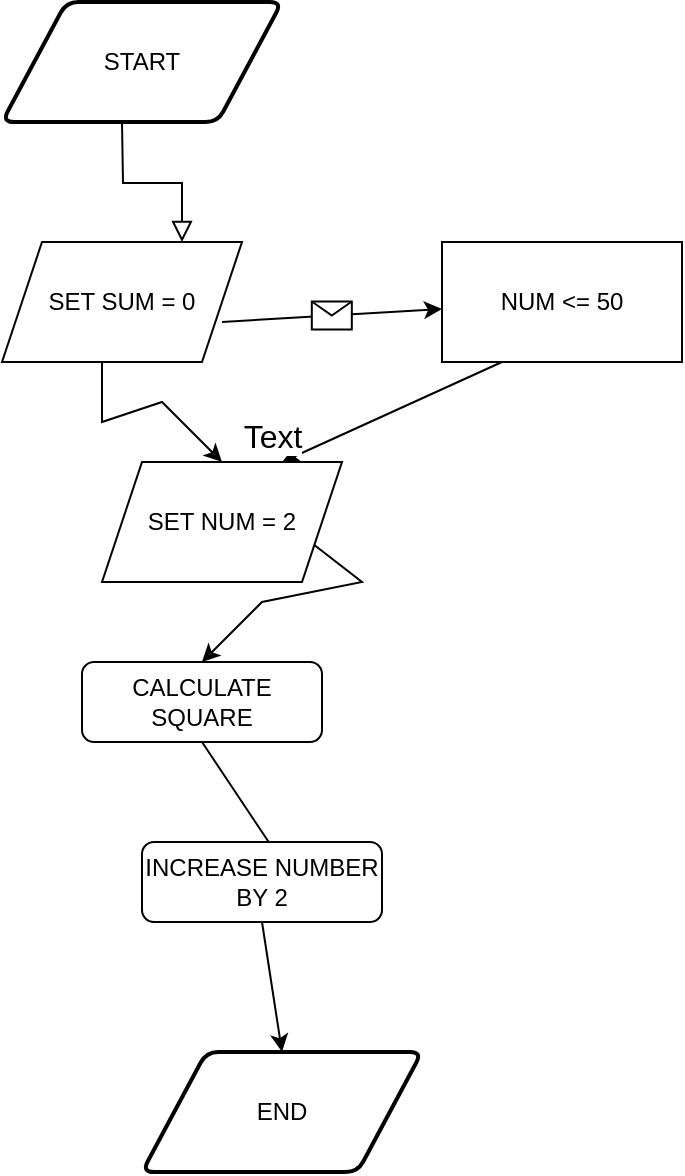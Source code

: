 <mxfile version="21.3.4" type="github">
  <diagram id="C5RBs43oDa-KdzZeNtuy" name="Page-1">
    <mxGraphModel dx="426" dy="640" grid="1" gridSize="10" guides="1" tooltips="1" connect="1" arrows="1" fold="1" page="1" pageScale="1" pageWidth="827" pageHeight="1169" math="0" shadow="0">
      <root>
        <mxCell id="WIyWlLk6GJQsqaUBKTNV-0" />
        <mxCell id="WIyWlLk6GJQsqaUBKTNV-1" parent="WIyWlLk6GJQsqaUBKTNV-0" />
        <mxCell id="w-tlZG1isUNJlFhf0MVl-20" value="" style="endArrow=classic;html=1;rounded=0;entryX=0.5;entryY=1;entryDx=0;entryDy=0;exitX=0.5;exitY=1;exitDx=0;exitDy=0;" parent="WIyWlLk6GJQsqaUBKTNV-1" edge="1" target="w-tlZG1isUNJlFhf0MVl-25" source="w-tlZG1isUNJlFhf0MVl-22">
          <mxGeometry relative="1" as="geometry">
            <mxPoint x="240" y="419.5" as="sourcePoint" />
            <mxPoint x="350" y="419.5" as="targetPoint" />
            <Array as="points">
              <mxPoint x="300" y="490" />
            </Array>
          </mxGeometry>
        </mxCell>
        <mxCell id="WIyWlLk6GJQsqaUBKTNV-2" value="" style="rounded=0;html=1;jettySize=auto;orthogonalLoop=1;fontSize=11;endArrow=block;endFill=0;endSize=8;strokeWidth=1;shadow=0;labelBackgroundColor=none;edgeStyle=orthogonalEdgeStyle;entryX=0.75;entryY=0;entryDx=0;entryDy=0;" parent="WIyWlLk6GJQsqaUBKTNV-1" target="w-tlZG1isUNJlFhf0MVl-0" edge="1">
          <mxGeometry relative="1" as="geometry">
            <mxPoint x="220" y="120" as="sourcePoint" />
            <mxPoint x="220" y="170" as="targetPoint" />
            <Array as="points" />
          </mxGeometry>
        </mxCell>
        <mxCell id="w-tlZG1isUNJlFhf0MVl-0" value="SET SUM = 0" style="shape=parallelogram;perimeter=parallelogramPerimeter;whiteSpace=wrap;html=1;fixedSize=1;" parent="WIyWlLk6GJQsqaUBKTNV-1" vertex="1">
          <mxGeometry x="160" y="180" width="120" height="60" as="geometry" />
        </mxCell>
        <mxCell id="w-tlZG1isUNJlFhf0MVl-1" value="SET NUM = 2" style="shape=parallelogram;perimeter=parallelogramPerimeter;whiteSpace=wrap;html=1;fixedSize=1;" parent="WIyWlLk6GJQsqaUBKTNV-1" vertex="1">
          <mxGeometry x="210" y="290" width="120" height="60" as="geometry" />
        </mxCell>
        <mxCell id="w-tlZG1isUNJlFhf0MVl-12" value="" style="endArrow=classic;html=1;rounded=0;" parent="WIyWlLk6GJQsqaUBKTNV-1" target="w-tlZG1isUNJlFhf0MVl-7" edge="1">
          <mxGeometry relative="1" as="geometry">
            <mxPoint x="270" y="220" as="sourcePoint" />
            <mxPoint x="350" y="230" as="targetPoint" />
          </mxGeometry>
        </mxCell>
        <mxCell id="w-tlZG1isUNJlFhf0MVl-13" value="" style="shape=message;html=1;outlineConnect=0;" parent="w-tlZG1isUNJlFhf0MVl-12" vertex="1">
          <mxGeometry width="20" height="14" relative="1" as="geometry">
            <mxPoint x="-10" y="-7" as="offset" />
          </mxGeometry>
        </mxCell>
        <mxCell id="w-tlZG1isUNJlFhf0MVl-14" value="" style="endArrow=classic;html=1;rounded=0;entryX=0.5;entryY=0;entryDx=0;entryDy=0;" parent="WIyWlLk6GJQsqaUBKTNV-1" edge="1" target="w-tlZG1isUNJlFhf0MVl-1">
          <mxGeometry width="50" height="50" relative="1" as="geometry">
            <mxPoint x="210" y="240" as="sourcePoint" />
            <mxPoint x="270" y="280" as="targetPoint" />
            <Array as="points">
              <mxPoint x="210" y="260" />
              <mxPoint x="210" y="270" />
              <mxPoint x="240" y="260" />
            </Array>
          </mxGeometry>
        </mxCell>
        <mxCell id="w-tlZG1isUNJlFhf0MVl-17" value="START" style="shape=parallelogram;html=1;strokeWidth=2;perimeter=parallelogramPerimeter;whiteSpace=wrap;rounded=1;arcSize=12;size=0.23;" parent="WIyWlLk6GJQsqaUBKTNV-1" vertex="1">
          <mxGeometry x="160" y="60" width="140" height="60" as="geometry" />
        </mxCell>
        <mxCell id="w-tlZG1isUNJlFhf0MVl-25" value="INCREASE NUMBER BY 2" style="rounded=1;whiteSpace=wrap;html=1;fontSize=12;glass=0;strokeWidth=1;shadow=0;" parent="WIyWlLk6GJQsqaUBKTNV-1" vertex="1">
          <mxGeometry x="230" y="480" width="120" height="40" as="geometry" />
        </mxCell>
        <mxCell id="w-tlZG1isUNJlFhf0MVl-33" value="" style="edgeStyle=none;rounded=0;orthogonalLoop=1;jettySize=auto;html=1;exitX=0.5;exitY=1;exitDx=0;exitDy=0;entryX=0.5;entryY=0;entryDx=0;entryDy=0;" parent="WIyWlLk6GJQsqaUBKTNV-1" source="w-tlZG1isUNJlFhf0MVl-25" target="w-tlZG1isUNJlFhf0MVl-27" edge="1">
          <mxGeometry relative="1" as="geometry">
            <mxPoint x="320" y="580" as="targetPoint" />
          </mxGeometry>
        </mxCell>
        <mxCell id="w-tlZG1isUNJlFhf0MVl-27" value="END" style="shape=parallelogram;html=1;strokeWidth=2;perimeter=parallelogramPerimeter;whiteSpace=wrap;rounded=1;arcSize=12;size=0.23;" parent="WIyWlLk6GJQsqaUBKTNV-1" vertex="1">
          <mxGeometry x="230" y="585" width="140" height="60" as="geometry" />
        </mxCell>
        <mxCell id="PIYLoC5PP4awnVg1E4DW-1" value="" style="endArrow=classic;html=1;rounded=0;entryX=0;entryY=0.5;entryDx=0;entryDy=0;" edge="1" parent="WIyWlLk6GJQsqaUBKTNV-1" target="w-tlZG1isUNJlFhf0MVl-22">
          <mxGeometry relative="1" as="geometry">
            <mxPoint x="240" y="419.5" as="sourcePoint" />
            <mxPoint x="350" y="419.5" as="targetPoint" />
          </mxGeometry>
        </mxCell>
        <mxCell id="PIYLoC5PP4awnVg1E4DW-2" value="" style="shape=message;html=1;outlineConnect=0;" vertex="1" parent="PIYLoC5PP4awnVg1E4DW-1">
          <mxGeometry width="20" height="14" relative="1" as="geometry">
            <mxPoint x="-10" y="-7" as="offset" />
          </mxGeometry>
        </mxCell>
        <mxCell id="w-tlZG1isUNJlFhf0MVl-22" value="CALCULATE SQUARE" style="rounded=1;whiteSpace=wrap;html=1;fontSize=12;glass=0;strokeWidth=1;shadow=0;" parent="WIyWlLk6GJQsqaUBKTNV-1" vertex="1">
          <mxGeometry x="200" y="390" width="120" height="40" as="geometry" />
        </mxCell>
        <mxCell id="w-tlZG1isUNJlFhf0MVl-26" value="" style="endArrow=classic;html=1;rounded=0;exitX=1;exitY=0.75;exitDx=0;exitDy=0;entryX=0.5;entryY=0;entryDx=0;entryDy=0;" parent="WIyWlLk6GJQsqaUBKTNV-1" target="w-tlZG1isUNJlFhf0MVl-22" edge="1" source="w-tlZG1isUNJlFhf0MVl-1">
          <mxGeometry width="50" height="50" relative="1" as="geometry">
            <mxPoint x="470" y="318" as="sourcePoint" />
            <mxPoint x="250" y="380" as="targetPoint" />
            <Array as="points">
              <mxPoint x="340" y="350" />
              <mxPoint x="290" y="360" />
            </Array>
          </mxGeometry>
        </mxCell>
        <mxCell id="w-tlZG1isUNJlFhf0MVl-7" value="NUM &amp;lt;= 50" style="rounded=0;whiteSpace=wrap;html=1;" parent="WIyWlLk6GJQsqaUBKTNV-1" vertex="1">
          <mxGeometry x="380" y="180" width="120" height="60" as="geometry" />
        </mxCell>
        <mxCell id="w-tlZG1isUNJlFhf0MVl-6" value="" style="endArrow=classic;html=1;rounded=0;exitX=0.25;exitY=1;exitDx=0;exitDy=0;entryX=0.75;entryY=0;entryDx=0;entryDy=0;" parent="WIyWlLk6GJQsqaUBKTNV-1" edge="1" target="w-tlZG1isUNJlFhf0MVl-1" source="w-tlZG1isUNJlFhf0MVl-7">
          <mxGeometry width="50" height="50" relative="1" as="geometry">
            <mxPoint x="380" y="250" as="sourcePoint" />
            <mxPoint x="300" y="260" as="targetPoint" />
            <Array as="points" />
          </mxGeometry>
        </mxCell>
        <mxCell id="PIYLoC5PP4awnVg1E4DW-3" value="Text" style="edgeLabel;html=1;align=center;verticalAlign=middle;resizable=0;points=[];fontSize=16;" vertex="1" connectable="0" parent="w-tlZG1isUNJlFhf0MVl-6">
          <mxGeometry x="0.99" y="-14" relative="1" as="geometry">
            <mxPoint as="offset" />
          </mxGeometry>
        </mxCell>
      </root>
    </mxGraphModel>
  </diagram>
</mxfile>
